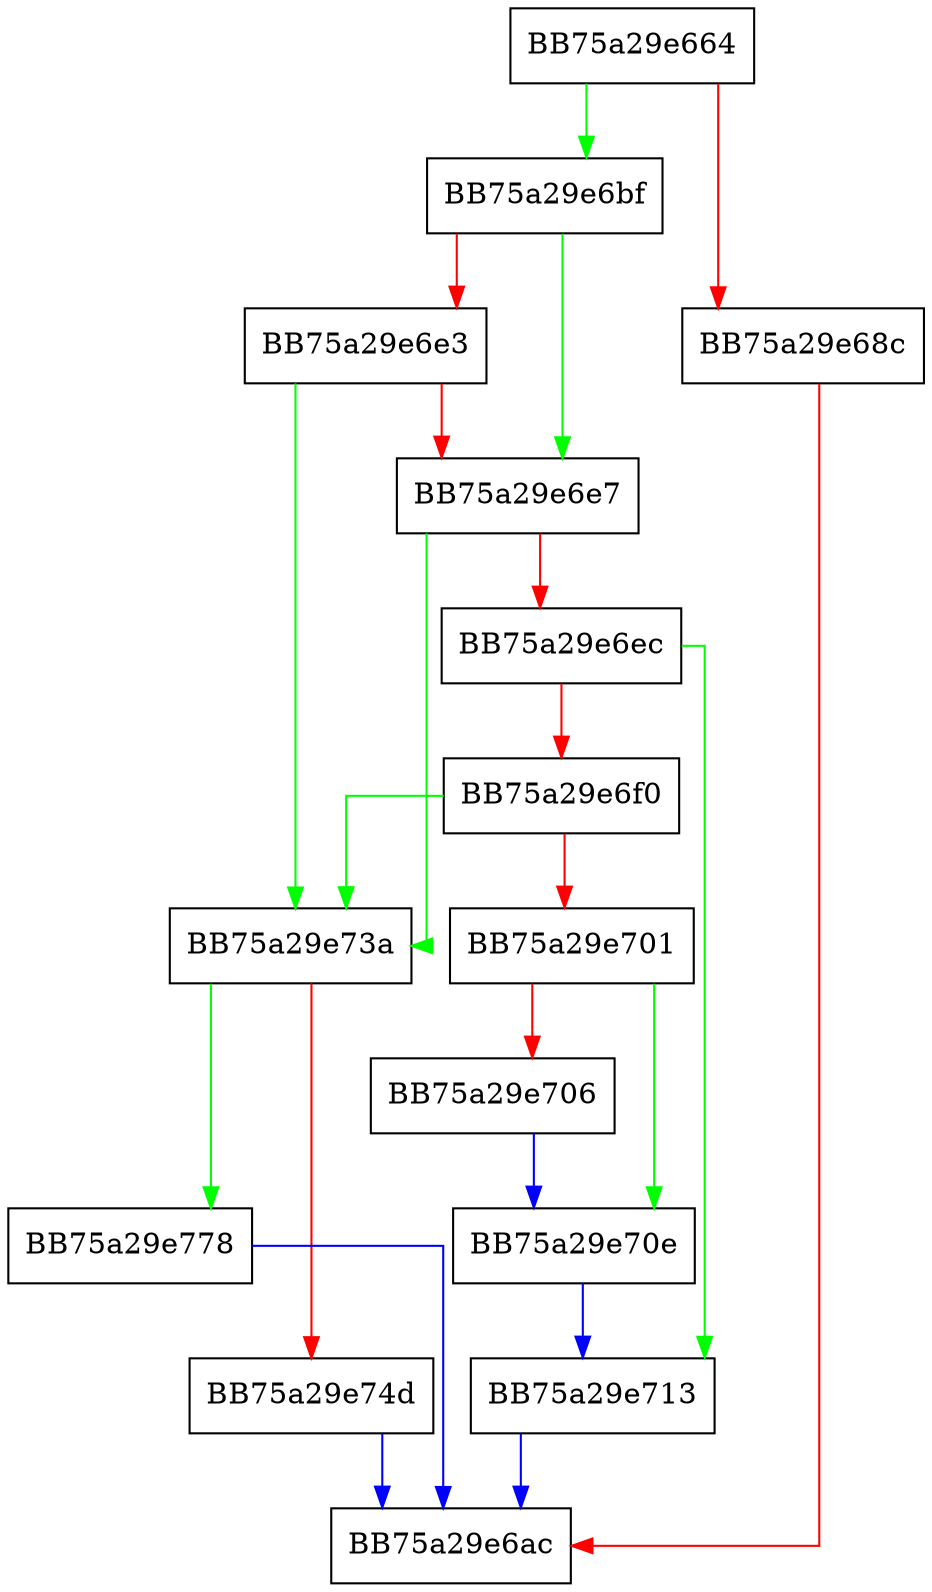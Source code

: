digraph codeInteger {
  node [shape="box"];
  graph [splines=ortho];
  BB75a29e664 -> BB75a29e6bf [color="green"];
  BB75a29e664 -> BB75a29e68c [color="red"];
  BB75a29e68c -> BB75a29e6ac [color="red"];
  BB75a29e6bf -> BB75a29e6e7 [color="green"];
  BB75a29e6bf -> BB75a29e6e3 [color="red"];
  BB75a29e6e3 -> BB75a29e73a [color="green"];
  BB75a29e6e3 -> BB75a29e6e7 [color="red"];
  BB75a29e6e7 -> BB75a29e73a [color="green"];
  BB75a29e6e7 -> BB75a29e6ec [color="red"];
  BB75a29e6ec -> BB75a29e713 [color="green"];
  BB75a29e6ec -> BB75a29e6f0 [color="red"];
  BB75a29e6f0 -> BB75a29e73a [color="green"];
  BB75a29e6f0 -> BB75a29e701 [color="red"];
  BB75a29e701 -> BB75a29e70e [color="green"];
  BB75a29e701 -> BB75a29e706 [color="red"];
  BB75a29e706 -> BB75a29e70e [color="blue"];
  BB75a29e70e -> BB75a29e713 [color="blue"];
  BB75a29e713 -> BB75a29e6ac [color="blue"];
  BB75a29e73a -> BB75a29e778 [color="green"];
  BB75a29e73a -> BB75a29e74d [color="red"];
  BB75a29e74d -> BB75a29e6ac [color="blue"];
  BB75a29e778 -> BB75a29e6ac [color="blue"];
}